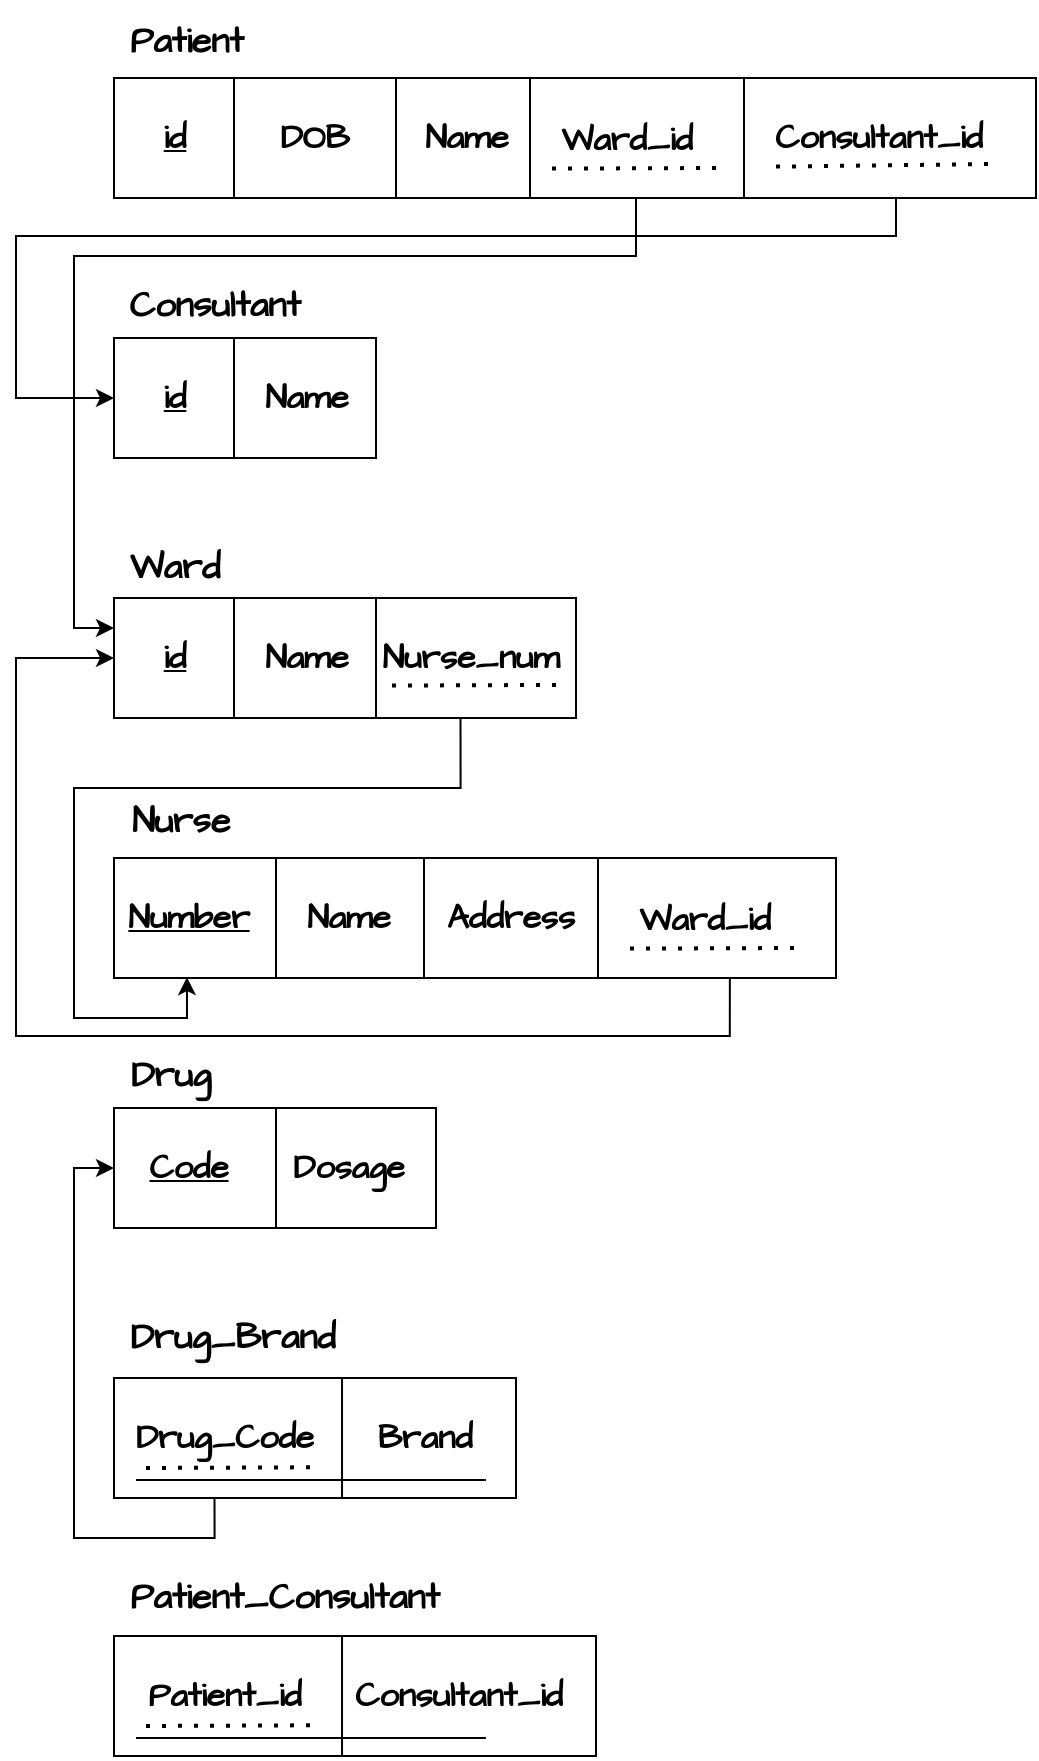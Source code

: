 <mxfile version="24.8.3">
  <diagram id="R2lEEEUBdFMjLlhIrx00" name="Page-1">
    <mxGraphModel dx="1167" dy="632" grid="1" gridSize="10" guides="1" tooltips="1" connect="1" arrows="1" fold="1" page="1" pageScale="1" pageWidth="850" pageHeight="1100" math="0" shadow="0" extFonts="Permanent Marker^https://fonts.googleapis.com/css?family=Permanent+Marker">
      <root>
        <mxCell id="0" />
        <mxCell id="1" parent="0" />
        <mxCell id="RnRT4OO264XmgmjiF1xj-62" style="edgeStyle=orthogonalEdgeStyle;rounded=0;orthogonalLoop=1;jettySize=auto;html=1;exitX=0.75;exitY=1;exitDx=0;exitDy=0;entryX=0;entryY=0.25;entryDx=0;entryDy=0;" edge="1" parent="1" source="RnRT4OO264XmgmjiF1xj-3" target="RnRT4OO264XmgmjiF1xj-21">
          <mxGeometry relative="1" as="geometry">
            <Array as="points">
              <mxPoint x="380" y="171" />
              <mxPoint x="380" y="200" />
              <mxPoint x="99" y="200" />
              <mxPoint x="99" y="386" />
            </Array>
          </mxGeometry>
        </mxCell>
        <mxCell id="RnRT4OO264XmgmjiF1xj-68" style="edgeStyle=orthogonalEdgeStyle;rounded=0;orthogonalLoop=1;jettySize=auto;html=1;exitX=0.75;exitY=1;exitDx=0;exitDy=0;entryX=0;entryY=0.5;entryDx=0;entryDy=0;" edge="1" parent="1" source="RnRT4OO264XmgmjiF1xj-3" target="RnRT4OO264XmgmjiF1xj-14">
          <mxGeometry relative="1" as="geometry">
            <Array as="points">
              <mxPoint x="510" y="171" />
              <mxPoint x="510" y="190" />
              <mxPoint x="70" y="190" />
              <mxPoint x="70" y="271" />
            </Array>
          </mxGeometry>
        </mxCell>
        <mxCell id="RnRT4OO264XmgmjiF1xj-3" value="" style="rounded=0;whiteSpace=wrap;html=1;fontFamily=Architects Daughter;fontSource=https%3A%2F%2Ffonts.googleapis.com%2Fcss%3Ffamily%3DArchitects%2BDaughter;" vertex="1" parent="1">
          <mxGeometry x="119" y="111" width="461" height="60" as="geometry" />
        </mxCell>
        <mxCell id="RnRT4OO264XmgmjiF1xj-4" value="" style="endArrow=none;html=1;rounded=0;fontFamily=Architects Daughter;fontSource=https%3A%2F%2Ffonts.googleapis.com%2Fcss%3Ffamily%3DArchitects%2BDaughter;" edge="1" parent="1">
          <mxGeometry width="50" height="50" relative="1" as="geometry">
            <mxPoint x="179" y="171" as="sourcePoint" />
            <mxPoint x="179" y="111" as="targetPoint" />
          </mxGeometry>
        </mxCell>
        <mxCell id="RnRT4OO264XmgmjiF1xj-6" value="&lt;font style=&quot;font-size: 18px;&quot;&gt;&lt;b style=&quot;font-size: 18px;&quot;&gt;Patient&lt;/b&gt;&lt;/font&gt;" style="text;html=1;align=center;verticalAlign=middle;resizable=0;points=[];autosize=1;strokeColor=none;fillColor=none;fontFamily=Architects Daughter;fontSource=https%3A%2F%2Ffonts.googleapis.com%2Fcss%3Ffamily%3DArchitects%2BDaughter;fontSize=18;" vertex="1" parent="1">
          <mxGeometry x="115" y="72" width="80" height="40" as="geometry" />
        </mxCell>
        <mxCell id="RnRT4OO264XmgmjiF1xj-7" value="&lt;font style=&quot;font-size: 17px;&quot;&gt;&lt;b&gt;id&lt;/b&gt;&lt;/font&gt;" style="text;html=1;align=center;verticalAlign=middle;resizable=0;points=[];autosize=1;strokeColor=none;fillColor=none;fontStyle=4;fontFamily=Architects Daughter;fontSource=https%3A%2F%2Ffonts.googleapis.com%2Fcss%3Ffamily%3DArchitects%2BDaughter;" vertex="1" parent="1">
          <mxGeometry x="134" y="126" width="30" height="30" as="geometry" />
        </mxCell>
        <mxCell id="RnRT4OO264XmgmjiF1xj-8" value="&lt;font style=&quot;font-size: 17px;&quot;&gt;&lt;b&gt;DOB&lt;/b&gt;&lt;/font&gt;" style="text;html=1;align=center;verticalAlign=middle;resizable=0;points=[];autosize=1;strokeColor=none;fillColor=none;fontFamily=Architects Daughter;fontSource=https%3A%2F%2Ffonts.googleapis.com%2Fcss%3Ffamily%3DArchitects%2BDaughter;" vertex="1" parent="1">
          <mxGeometry x="189" y="126" width="60" height="30" as="geometry" />
        </mxCell>
        <mxCell id="RnRT4OO264XmgmjiF1xj-9" value="" style="endArrow=none;html=1;rounded=0;fontFamily=Architects Daughter;fontSource=https%3A%2F%2Ffonts.googleapis.com%2Fcss%3Ffamily%3DArchitects%2BDaughter;" edge="1" parent="1">
          <mxGeometry width="50" height="50" relative="1" as="geometry">
            <mxPoint x="260" y="171" as="sourcePoint" />
            <mxPoint x="260" y="111" as="targetPoint" />
          </mxGeometry>
        </mxCell>
        <mxCell id="RnRT4OO264XmgmjiF1xj-12" value="&lt;font style=&quot;font-size: 17px;&quot;&gt;&lt;b&gt;Name&lt;/b&gt;&lt;/font&gt;" style="text;html=1;align=center;verticalAlign=middle;resizable=0;points=[];autosize=1;strokeColor=none;fillColor=none;fontFamily=Architects Daughter;fontSource=https%3A%2F%2Ffonts.googleapis.com%2Fcss%3Ffamily%3DArchitects%2BDaughter;" vertex="1" parent="1">
          <mxGeometry x="260" y="126" width="70" height="30" as="geometry" />
        </mxCell>
        <mxCell id="RnRT4OO264XmgmjiF1xj-14" value="" style="rounded=0;whiteSpace=wrap;html=1;fontFamily=Architects Daughter;fontSource=https%3A%2F%2Ffonts.googleapis.com%2Fcss%3Ffamily%3DArchitects%2BDaughter;" vertex="1" parent="1">
          <mxGeometry x="119" y="241" width="131" height="60" as="geometry" />
        </mxCell>
        <mxCell id="RnRT4OO264XmgmjiF1xj-15" value="" style="endArrow=none;html=1;rounded=0;fontFamily=Architects Daughter;fontSource=https%3A%2F%2Ffonts.googleapis.com%2Fcss%3Ffamily%3DArchitects%2BDaughter;" edge="1" parent="1">
          <mxGeometry width="50" height="50" relative="1" as="geometry">
            <mxPoint x="179" y="301" as="sourcePoint" />
            <mxPoint x="179" y="241" as="targetPoint" />
          </mxGeometry>
        </mxCell>
        <mxCell id="RnRT4OO264XmgmjiF1xj-16" value="&lt;span style=&quot;font-size: 18px;&quot;&gt;&lt;b style=&quot;font-size: 18px;&quot;&gt;Consultant&lt;/b&gt;&lt;/span&gt;" style="text;html=1;align=center;verticalAlign=middle;resizable=0;points=[];autosize=1;strokeColor=none;fillColor=none;fontFamily=Architects Daughter;fontSource=https%3A%2F%2Ffonts.googleapis.com%2Fcss%3Ffamily%3DArchitects%2BDaughter;fontSize=18;" vertex="1" parent="1">
          <mxGeometry x="114" y="204" width="110" height="40" as="geometry" />
        </mxCell>
        <mxCell id="RnRT4OO264XmgmjiF1xj-17" value="&lt;font style=&quot;font-size: 17px;&quot;&gt;&lt;b&gt;id&lt;/b&gt;&lt;/font&gt;" style="text;html=1;align=center;verticalAlign=middle;resizable=0;points=[];autosize=1;strokeColor=none;fillColor=none;fontStyle=4;fontFamily=Architects Daughter;fontSource=https%3A%2F%2Ffonts.googleapis.com%2Fcss%3Ffamily%3DArchitects%2BDaughter;" vertex="1" parent="1">
          <mxGeometry x="134" y="256" width="30" height="30" as="geometry" />
        </mxCell>
        <mxCell id="RnRT4OO264XmgmjiF1xj-20" value="&lt;font style=&quot;font-size: 17px;&quot;&gt;&lt;b&gt;Name&lt;/b&gt;&lt;/font&gt;" style="text;html=1;align=center;verticalAlign=middle;resizable=0;points=[];autosize=1;strokeColor=none;fillColor=none;fontFamily=Architects Daughter;fontSource=https%3A%2F%2Ffonts.googleapis.com%2Fcss%3Ffamily%3DArchitects%2BDaughter;" vertex="1" parent="1">
          <mxGeometry x="180" y="256" width="70" height="30" as="geometry" />
        </mxCell>
        <mxCell id="RnRT4OO264XmgmjiF1xj-21" value="" style="rounded=0;whiteSpace=wrap;html=1;fontFamily=Architects Daughter;fontSource=https%3A%2F%2Ffonts.googleapis.com%2Fcss%3Ffamily%3DArchitects%2BDaughter;" vertex="1" parent="1">
          <mxGeometry x="119" y="371" width="231" height="60" as="geometry" />
        </mxCell>
        <mxCell id="RnRT4OO264XmgmjiF1xj-22" value="" style="endArrow=none;html=1;rounded=0;fontFamily=Architects Daughter;fontSource=https%3A%2F%2Ffonts.googleapis.com%2Fcss%3Ffamily%3DArchitects%2BDaughter;" edge="1" parent="1">
          <mxGeometry width="50" height="50" relative="1" as="geometry">
            <mxPoint x="179" y="431" as="sourcePoint" />
            <mxPoint x="179" y="371" as="targetPoint" />
          </mxGeometry>
        </mxCell>
        <mxCell id="RnRT4OO264XmgmjiF1xj-23" value="&lt;span style=&quot;font-size: 18px;&quot;&gt;&lt;b style=&quot;font-size: 18px;&quot;&gt;Ward&lt;/b&gt;&lt;/span&gt;" style="text;html=1;align=center;verticalAlign=middle;resizable=0;points=[];autosize=1;strokeColor=none;fillColor=none;fontFamily=Architects Daughter;fontSource=https%3A%2F%2Ffonts.googleapis.com%2Fcss%3Ffamily%3DArchitects%2BDaughter;fontSize=18;" vertex="1" parent="1">
          <mxGeometry x="114" y="335" width="70" height="40" as="geometry" />
        </mxCell>
        <mxCell id="RnRT4OO264XmgmjiF1xj-24" value="&lt;font style=&quot;font-size: 17px;&quot;&gt;&lt;b&gt;id&lt;/b&gt;&lt;/font&gt;" style="text;html=1;align=center;verticalAlign=middle;resizable=0;points=[];autosize=1;strokeColor=none;fillColor=none;fontStyle=4;fontFamily=Architects Daughter;fontSource=https%3A%2F%2Ffonts.googleapis.com%2Fcss%3Ffamily%3DArchitects%2BDaughter;" vertex="1" parent="1">
          <mxGeometry x="134" y="386" width="30" height="30" as="geometry" />
        </mxCell>
        <mxCell id="RnRT4OO264XmgmjiF1xj-25" value="&lt;font style=&quot;font-size: 17px;&quot;&gt;&lt;b&gt;Name&lt;/b&gt;&lt;/font&gt;" style="text;html=1;align=center;verticalAlign=middle;resizable=0;points=[];autosize=1;strokeColor=none;fillColor=none;fontFamily=Architects Daughter;fontSource=https%3A%2F%2Ffonts.googleapis.com%2Fcss%3Ffamily%3DArchitects%2BDaughter;" vertex="1" parent="1">
          <mxGeometry x="180" y="386" width="70" height="30" as="geometry" />
        </mxCell>
        <mxCell id="RnRT4OO264XmgmjiF1xj-57" style="edgeStyle=orthogonalEdgeStyle;rounded=0;orthogonalLoop=1;jettySize=auto;html=1;exitX=0.853;exitY=0.967;exitDx=0;exitDy=0;entryX=0;entryY=0.5;entryDx=0;entryDy=0;exitPerimeter=0;" edge="1" parent="1" source="RnRT4OO264XmgmjiF1xj-26" target="RnRT4OO264XmgmjiF1xj-21">
          <mxGeometry relative="1" as="geometry">
            <Array as="points">
              <mxPoint x="427" y="590" />
              <mxPoint x="70" y="590" />
              <mxPoint x="70" y="401" />
            </Array>
          </mxGeometry>
        </mxCell>
        <mxCell id="RnRT4OO264XmgmjiF1xj-26" value="" style="rounded=0;whiteSpace=wrap;html=1;fontFamily=Architects Daughter;fontSource=https%3A%2F%2Ffonts.googleapis.com%2Fcss%3Ffamily%3DArchitects%2BDaughter;" vertex="1" parent="1">
          <mxGeometry x="119" y="501" width="361" height="60" as="geometry" />
        </mxCell>
        <mxCell id="RnRT4OO264XmgmjiF1xj-27" value="" style="endArrow=none;html=1;rounded=0;fontFamily=Architects Daughter;fontSource=https%3A%2F%2Ffonts.googleapis.com%2Fcss%3Ffamily%3DArchitects%2BDaughter;" edge="1" parent="1">
          <mxGeometry width="50" height="50" relative="1" as="geometry">
            <mxPoint x="200" y="561" as="sourcePoint" />
            <mxPoint x="200" y="501" as="targetPoint" />
          </mxGeometry>
        </mxCell>
        <mxCell id="RnRT4OO264XmgmjiF1xj-28" value="&lt;span style=&quot;font-size: 18px;&quot;&gt;&lt;b style=&quot;font-size: 18px;&quot;&gt;Nurse&lt;/b&gt;&lt;/span&gt;" style="text;html=1;align=center;verticalAlign=middle;resizable=0;points=[];autosize=1;strokeColor=none;fillColor=none;fontFamily=Architects Daughter;fontSource=https%3A%2F%2Ffonts.googleapis.com%2Fcss%3Ffamily%3DArchitects%2BDaughter;fontSize=18;" vertex="1" parent="1">
          <mxGeometry x="117" y="462" width="70" height="40" as="geometry" />
        </mxCell>
        <mxCell id="RnRT4OO264XmgmjiF1xj-29" value="&lt;font style=&quot;font-size: 17px;&quot;&gt;&lt;b&gt;Number&lt;/b&gt;&lt;/font&gt;" style="text;html=1;align=center;verticalAlign=middle;resizable=0;points=[];autosize=1;strokeColor=none;fillColor=none;fontStyle=4;fontFamily=Architects Daughter;fontSource=https%3A%2F%2Ffonts.googleapis.com%2Fcss%3Ffamily%3DArchitects%2BDaughter;" vertex="1" parent="1">
          <mxGeometry x="116" y="516" width="80" height="30" as="geometry" />
        </mxCell>
        <mxCell id="RnRT4OO264XmgmjiF1xj-30" value="&lt;font style=&quot;font-size: 17px;&quot;&gt;&lt;b&gt;Name&lt;/b&gt;&lt;/font&gt;" style="text;html=1;align=center;verticalAlign=middle;resizable=0;points=[];autosize=1;strokeColor=none;fillColor=none;fontFamily=Architects Daughter;fontSource=https%3A%2F%2Ffonts.googleapis.com%2Fcss%3Ffamily%3DArchitects%2BDaughter;" vertex="1" parent="1">
          <mxGeometry x="201" y="516" width="70" height="30" as="geometry" />
        </mxCell>
        <mxCell id="RnRT4OO264XmgmjiF1xj-31" value="" style="endArrow=none;html=1;rounded=0;fontFamily=Architects Daughter;fontSource=https%3A%2F%2Ffonts.googleapis.com%2Fcss%3Ffamily%3DArchitects%2BDaughter;" edge="1" parent="1">
          <mxGeometry width="50" height="50" relative="1" as="geometry">
            <mxPoint x="274" y="561" as="sourcePoint" />
            <mxPoint x="274" y="501" as="targetPoint" />
          </mxGeometry>
        </mxCell>
        <mxCell id="RnRT4OO264XmgmjiF1xj-32" value="&lt;font style=&quot;font-size: 17px;&quot;&gt;&lt;b&gt;Address&lt;/b&gt;&lt;/font&gt;" style="text;html=1;align=center;verticalAlign=middle;resizable=0;points=[];autosize=1;strokeColor=none;fillColor=none;fontFamily=Architects Daughter;fontSource=https%3A%2F%2Ffonts.googleapis.com%2Fcss%3Ffamily%3DArchitects%2BDaughter;" vertex="1" parent="1">
          <mxGeometry x="272" y="516" width="90" height="30" as="geometry" />
        </mxCell>
        <mxCell id="RnRT4OO264XmgmjiF1xj-33" value="" style="rounded=0;whiteSpace=wrap;html=1;fontFamily=Architects Daughter;fontSource=https%3A%2F%2Ffonts.googleapis.com%2Fcss%3Ffamily%3DArchitects%2BDaughter;" vertex="1" parent="1">
          <mxGeometry x="119" y="626" width="161" height="60" as="geometry" />
        </mxCell>
        <mxCell id="RnRT4OO264XmgmjiF1xj-34" value="" style="endArrow=none;html=1;rounded=0;fontFamily=Architects Daughter;fontSource=https%3A%2F%2Ffonts.googleapis.com%2Fcss%3Ffamily%3DArchitects%2BDaughter;" edge="1" parent="1">
          <mxGeometry width="50" height="50" relative="1" as="geometry">
            <mxPoint x="200" y="686" as="sourcePoint" />
            <mxPoint x="200" y="626" as="targetPoint" />
          </mxGeometry>
        </mxCell>
        <mxCell id="RnRT4OO264XmgmjiF1xj-35" value="&lt;font style=&quot;font-size: 17px;&quot;&gt;&lt;b&gt;Code&lt;/b&gt;&lt;/font&gt;" style="text;html=1;align=center;verticalAlign=middle;resizable=0;points=[];autosize=1;strokeColor=none;fillColor=none;fontStyle=4;fontFamily=Architects Daughter;fontSource=https%3A%2F%2Ffonts.googleapis.com%2Fcss%3Ffamily%3DArchitects%2BDaughter;" vertex="1" parent="1">
          <mxGeometry x="126" y="641" width="60" height="30" as="geometry" />
        </mxCell>
        <mxCell id="RnRT4OO264XmgmjiF1xj-36" value="&lt;font style=&quot;font-size: 17px;&quot;&gt;&lt;b&gt;Dosage&lt;/b&gt;&lt;/font&gt;" style="text;html=1;align=center;verticalAlign=middle;resizable=0;points=[];autosize=1;strokeColor=none;fillColor=none;fontFamily=Architects Daughter;fontSource=https%3A%2F%2Ffonts.googleapis.com%2Fcss%3Ffamily%3DArchitects%2BDaughter;" vertex="1" parent="1">
          <mxGeometry x="196" y="641" width="80" height="30" as="geometry" />
        </mxCell>
        <mxCell id="RnRT4OO264XmgmjiF1xj-39" value="&lt;span style=&quot;font-size: 18px;&quot;&gt;&lt;b style=&quot;font-size: 18px;&quot;&gt;Drug&lt;/b&gt;&lt;/span&gt;" style="text;html=1;align=center;verticalAlign=middle;resizable=0;points=[];autosize=1;strokeColor=none;fillColor=none;fontFamily=Architects Daughter;fontSource=https%3A%2F%2Ffonts.googleapis.com%2Fcss%3Ffamily%3DArchitects%2BDaughter;fontSize=18;" vertex="1" parent="1">
          <mxGeometry x="117" y="589" width="60" height="40" as="geometry" />
        </mxCell>
        <mxCell id="RnRT4OO264XmgmjiF1xj-47" style="edgeStyle=orthogonalEdgeStyle;rounded=0;orthogonalLoop=1;jettySize=auto;html=1;exitX=0.25;exitY=1;exitDx=0;exitDy=0;entryX=0;entryY=0.5;entryDx=0;entryDy=0;" edge="1" parent="1" source="RnRT4OO264XmgmjiF1xj-40" target="RnRT4OO264XmgmjiF1xj-33">
          <mxGeometry relative="1" as="geometry" />
        </mxCell>
        <mxCell id="RnRT4OO264XmgmjiF1xj-40" value="" style="rounded=0;whiteSpace=wrap;html=1;fontFamily=Architects Daughter;fontSource=https%3A%2F%2Ffonts.googleapis.com%2Fcss%3Ffamily%3DArchitects%2BDaughter;" vertex="1" parent="1">
          <mxGeometry x="119" y="761" width="201" height="60" as="geometry" />
        </mxCell>
        <mxCell id="RnRT4OO264XmgmjiF1xj-41" value="" style="endArrow=none;html=1;rounded=0;fontFamily=Architects Daughter;fontSource=https%3A%2F%2Ffonts.googleapis.com%2Fcss%3Ffamily%3DArchitects%2BDaughter;" edge="1" parent="1">
          <mxGeometry width="50" height="50" relative="1" as="geometry">
            <mxPoint x="233.02" y="821" as="sourcePoint" />
            <mxPoint x="233.02" y="761" as="targetPoint" />
          </mxGeometry>
        </mxCell>
        <mxCell id="RnRT4OO264XmgmjiF1xj-42" value="&lt;font style=&quot;font-size: 17px;&quot;&gt;&lt;b&gt;Drug_Code&lt;/b&gt;&lt;/font&gt;" style="text;html=1;align=center;verticalAlign=middle;resizable=0;points=[];autosize=1;strokeColor=none;fillColor=none;fontStyle=0;fontFamily=Architects Daughter;fontSource=https%3A%2F%2Ffonts.googleapis.com%2Fcss%3Ffamily%3DArchitects%2BDaughter;" vertex="1" parent="1">
          <mxGeometry x="119" y="776" width="110" height="30" as="geometry" />
        </mxCell>
        <mxCell id="RnRT4OO264XmgmjiF1xj-43" value="&lt;font style=&quot;font-size: 17px;&quot;&gt;&lt;b&gt;Brand&lt;/b&gt;&lt;/font&gt;" style="text;html=1;align=center;verticalAlign=middle;resizable=0;points=[];autosize=1;strokeColor=none;fillColor=none;fontFamily=Architects Daughter;fontSource=https%3A%2F%2Ffonts.googleapis.com%2Fcss%3Ffamily%3DArchitects%2BDaughter;" vertex="1" parent="1">
          <mxGeometry x="239" y="776" width="70" height="30" as="geometry" />
        </mxCell>
        <mxCell id="RnRT4OO264XmgmjiF1xj-44" value="&lt;span style=&quot;font-size: 18px;&quot;&gt;&lt;b style=&quot;font-size: 18px;&quot;&gt;Drug_Brand&lt;/b&gt;&lt;/span&gt;" style="text;html=1;align=center;verticalAlign=middle;resizable=0;points=[];autosize=1;strokeColor=none;fillColor=none;fontFamily=Architects Daughter;fontSource=https%3A%2F%2Ffonts.googleapis.com%2Fcss%3Ffamily%3DArchitects%2BDaughter;fontSize=18;" vertex="1" parent="1">
          <mxGeometry x="113" y="720" width="130" height="40" as="geometry" />
        </mxCell>
        <mxCell id="RnRT4OO264XmgmjiF1xj-45" value="" style="endArrow=none;dashed=1;html=1;dashPattern=1 3;strokeWidth=2;rounded=0;entryX=0.916;entryY=1.121;entryDx=0;entryDy=0;entryPerimeter=0;" edge="1" parent="1">
          <mxGeometry width="50" height="50" relative="1" as="geometry">
            <mxPoint x="135" y="806" as="sourcePoint" />
            <mxPoint x="220.76" y="805.63" as="targetPoint" />
          </mxGeometry>
        </mxCell>
        <mxCell id="RnRT4OO264XmgmjiF1xj-46" value="" style="endArrow=none;html=1;rounded=0;entryX=0.95;entryY=0.9;entryDx=0;entryDy=0;entryPerimeter=0;" edge="1" parent="1">
          <mxGeometry width="50" height="50" relative="1" as="geometry">
            <mxPoint x="130" y="812" as="sourcePoint" />
            <mxPoint x="304.95" y="812" as="targetPoint" />
          </mxGeometry>
        </mxCell>
        <mxCell id="RnRT4OO264XmgmjiF1xj-48" value="" style="endArrow=none;html=1;rounded=0;fontFamily=Architects Daughter;fontSource=https%3A%2F%2Ffonts.googleapis.com%2Fcss%3Ffamily%3DArchitects%2BDaughter;" edge="1" parent="1">
          <mxGeometry width="50" height="50" relative="1" as="geometry">
            <mxPoint x="250" y="431" as="sourcePoint" />
            <mxPoint x="250" y="371" as="targetPoint" />
          </mxGeometry>
        </mxCell>
        <mxCell id="RnRT4OO264XmgmjiF1xj-49" value="&lt;font style=&quot;font-size: 17px;&quot;&gt;&lt;b&gt;Nurse_num&lt;/b&gt;&lt;/font&gt;" style="text;html=1;align=center;verticalAlign=middle;resizable=0;points=[];autosize=1;strokeColor=none;fillColor=none;fontFamily=Architects Daughter;fontSource=https%3A%2F%2Ffonts.googleapis.com%2Fcss%3Ffamily%3DArchitects%2BDaughter;" vertex="1" parent="1">
          <mxGeometry x="242" y="386" width="110" height="30" as="geometry" />
        </mxCell>
        <mxCell id="RnRT4OO264XmgmjiF1xj-50" value="" style="endArrow=none;dashed=1;html=1;dashPattern=1 3;strokeWidth=2;rounded=0;entryX=0.919;entryY=0.949;entryDx=0;entryDy=0;entryPerimeter=0;" edge="1" parent="1">
          <mxGeometry width="50" height="50" relative="1" as="geometry">
            <mxPoint x="258" y="414.78" as="sourcePoint" />
            <mxPoint x="340.09" y="414.47" as="targetPoint" />
          </mxGeometry>
        </mxCell>
        <mxCell id="RnRT4OO264XmgmjiF1xj-52" style="edgeStyle=orthogonalEdgeStyle;rounded=0;orthogonalLoop=1;jettySize=auto;html=1;exitX=0.75;exitY=1;exitDx=0;exitDy=0;entryX=0.101;entryY=0.993;entryDx=0;entryDy=0;entryPerimeter=0;" edge="1" parent="1" source="RnRT4OO264XmgmjiF1xj-21" target="RnRT4OO264XmgmjiF1xj-26">
          <mxGeometry relative="1" as="geometry" />
        </mxCell>
        <mxCell id="RnRT4OO264XmgmjiF1xj-54" value="&lt;span style=&quot;font-size: 17px;&quot;&gt;&lt;b&gt;Ward_id&lt;/b&gt;&lt;/span&gt;" style="text;html=1;align=center;verticalAlign=middle;resizable=0;points=[];autosize=1;strokeColor=none;fillColor=none;fontFamily=Architects Daughter;fontSource=https%3A%2F%2Ffonts.googleapis.com%2Fcss%3Ffamily%3DArchitects%2BDaughter;" vertex="1" parent="1">
          <mxGeometry x="369" y="517" width="90" height="30" as="geometry" />
        </mxCell>
        <mxCell id="RnRT4OO264XmgmjiF1xj-55" value="" style="endArrow=none;html=1;rounded=0;fontFamily=Architects Daughter;fontSource=https%3A%2F%2Ffonts.googleapis.com%2Fcss%3Ffamily%3DArchitects%2BDaughter;" edge="1" parent="1">
          <mxGeometry width="50" height="50" relative="1" as="geometry">
            <mxPoint x="361" y="561" as="sourcePoint" />
            <mxPoint x="361" y="501" as="targetPoint" />
          </mxGeometry>
        </mxCell>
        <mxCell id="RnRT4OO264XmgmjiF1xj-56" value="" style="endArrow=none;dashed=1;html=1;dashPattern=1 3;strokeWidth=2;rounded=0;entryX=0.919;entryY=0.949;entryDx=0;entryDy=0;entryPerimeter=0;" edge="1" parent="1">
          <mxGeometry width="50" height="50" relative="1" as="geometry">
            <mxPoint x="377" y="546.31" as="sourcePoint" />
            <mxPoint x="459.09" y="546" as="targetPoint" />
          </mxGeometry>
        </mxCell>
        <mxCell id="RnRT4OO264XmgmjiF1xj-58" value="" style="endArrow=none;dashed=1;html=1;dashPattern=1 3;strokeWidth=2;rounded=0;entryX=0.919;entryY=0.949;entryDx=0;entryDy=0;entryPerimeter=0;" edge="1" parent="1">
          <mxGeometry width="50" height="50" relative="1" as="geometry">
            <mxPoint x="338" y="156.31" as="sourcePoint" />
            <mxPoint x="420.09" y="156" as="targetPoint" />
          </mxGeometry>
        </mxCell>
        <mxCell id="RnRT4OO264XmgmjiF1xj-59" value="&lt;span style=&quot;font-size: 17px;&quot;&gt;&lt;b&gt;Ward_id&lt;/b&gt;&lt;/span&gt;" style="text;html=1;align=center;verticalAlign=middle;resizable=0;points=[];autosize=1;strokeColor=none;fillColor=none;fontFamily=Architects Daughter;fontSource=https%3A%2F%2Ffonts.googleapis.com%2Fcss%3Ffamily%3DArchitects%2BDaughter;" vertex="1" parent="1">
          <mxGeometry x="330" y="127" width="90" height="30" as="geometry" />
        </mxCell>
        <mxCell id="RnRT4OO264XmgmjiF1xj-61" value="" style="endArrow=none;html=1;rounded=0;fontFamily=Architects Daughter;fontSource=https%3A%2F%2Ffonts.googleapis.com%2Fcss%3Ffamily%3DArchitects%2BDaughter;" edge="1" parent="1">
          <mxGeometry width="50" height="50" relative="1" as="geometry">
            <mxPoint x="327" y="171" as="sourcePoint" />
            <mxPoint x="327" y="111" as="targetPoint" />
          </mxGeometry>
        </mxCell>
        <mxCell id="RnRT4OO264XmgmjiF1xj-64" value="" style="endArrow=none;dashed=1;html=1;dashPattern=1 3;strokeWidth=2;rounded=0;entryX=0.919;entryY=0.949;entryDx=0;entryDy=0;entryPerimeter=0;" edge="1" parent="1">
          <mxGeometry width="50" height="50" relative="1" as="geometry">
            <mxPoint x="532.09" y="155" as="sourcePoint" />
            <mxPoint x="532.09" y="155" as="targetPoint" />
          </mxGeometry>
        </mxCell>
        <mxCell id="RnRT4OO264XmgmjiF1xj-66" value="" style="endArrow=none;html=1;rounded=0;fontFamily=Architects Daughter;fontSource=https%3A%2F%2Ffonts.googleapis.com%2Fcss%3Ffamily%3DArchitects%2BDaughter;" edge="1" parent="1">
          <mxGeometry width="50" height="50" relative="1" as="geometry">
            <mxPoint x="434" y="171" as="sourcePoint" />
            <mxPoint x="434" y="111" as="targetPoint" />
          </mxGeometry>
        </mxCell>
        <mxCell id="RnRT4OO264XmgmjiF1xj-67" value="" style="endArrow=none;dashed=1;html=1;dashPattern=1 3;strokeWidth=2;rounded=0;entryX=0.954;entryY=0.933;entryDx=0;entryDy=0;entryPerimeter=0;" edge="1" parent="1" target="RnRT4OO264XmgmjiF1xj-65">
          <mxGeometry width="50" height="50" relative="1" as="geometry">
            <mxPoint x="450" y="155.31" as="sourcePoint" />
            <mxPoint x="560.47" y="153.47" as="targetPoint" />
          </mxGeometry>
        </mxCell>
        <mxCell id="RnRT4OO264XmgmjiF1xj-65" value="&lt;span style=&quot;font-size: 17px;&quot;&gt;&lt;b&gt;Consultant_id&lt;/b&gt;&lt;/span&gt;" style="text;html=1;align=center;verticalAlign=middle;resizable=0;points=[];autosize=1;strokeColor=none;fillColor=none;fontFamily=Architects Daughter;fontSource=https%3A%2F%2Ffonts.googleapis.com%2Fcss%3Ffamily%3DArchitects%2BDaughter;" vertex="1" parent="1">
          <mxGeometry x="436" y="126" width="130" height="30" as="geometry" />
        </mxCell>
        <mxCell id="RnRT4OO264XmgmjiF1xj-69" value="" style="rounded=0;whiteSpace=wrap;html=1;fontFamily=Architects Daughter;fontSource=https%3A%2F%2Ffonts.googleapis.com%2Fcss%3Ffamily%3DArchitects%2BDaughter;" vertex="1" parent="1">
          <mxGeometry x="119" y="890" width="241" height="60" as="geometry" />
        </mxCell>
        <mxCell id="RnRT4OO264XmgmjiF1xj-70" value="" style="endArrow=none;html=1;rounded=0;fontFamily=Architects Daughter;fontSource=https%3A%2F%2Ffonts.googleapis.com%2Fcss%3Ffamily%3DArchitects%2BDaughter;" edge="1" parent="1">
          <mxGeometry width="50" height="50" relative="1" as="geometry">
            <mxPoint x="233.02" y="950" as="sourcePoint" />
            <mxPoint x="233.02" y="890" as="targetPoint" />
          </mxGeometry>
        </mxCell>
        <mxCell id="RnRT4OO264XmgmjiF1xj-71" value="&lt;font style=&quot;font-size: 17px;&quot;&gt;&lt;b&gt;Patient_id&lt;/b&gt;&lt;/font&gt;" style="text;html=1;align=center;verticalAlign=middle;resizable=0;points=[];autosize=1;strokeColor=none;fillColor=none;fontStyle=0;fontFamily=Architects Daughter;fontSource=https%3A%2F%2Ffonts.googleapis.com%2Fcss%3Ffamily%3DArchitects%2BDaughter;" vertex="1" parent="1">
          <mxGeometry x="124" y="905" width="100" height="30" as="geometry" />
        </mxCell>
        <mxCell id="RnRT4OO264XmgmjiF1xj-72" value="&lt;font style=&quot;font-size: 17px;&quot;&gt;&lt;b&gt;Consultant_id&lt;/b&gt;&lt;/font&gt;" style="text;html=1;align=center;verticalAlign=middle;resizable=0;points=[];autosize=1;strokeColor=none;fillColor=none;fontFamily=Architects Daughter;fontSource=https%3A%2F%2Ffonts.googleapis.com%2Fcss%3Ffamily%3DArchitects%2BDaughter;" vertex="1" parent="1">
          <mxGeometry x="226" y="905" width="130" height="30" as="geometry" />
        </mxCell>
        <mxCell id="RnRT4OO264XmgmjiF1xj-73" value="" style="endArrow=none;dashed=1;html=1;dashPattern=1 3;strokeWidth=2;rounded=0;entryX=0.916;entryY=1.121;entryDx=0;entryDy=0;entryPerimeter=0;" edge="1" parent="1">
          <mxGeometry width="50" height="50" relative="1" as="geometry">
            <mxPoint x="135" y="935" as="sourcePoint" />
            <mxPoint x="220.76" y="934.63" as="targetPoint" />
          </mxGeometry>
        </mxCell>
        <mxCell id="RnRT4OO264XmgmjiF1xj-74" value="" style="endArrow=none;html=1;rounded=0;entryX=0.95;entryY=0.9;entryDx=0;entryDy=0;entryPerimeter=0;" edge="1" parent="1">
          <mxGeometry width="50" height="50" relative="1" as="geometry">
            <mxPoint x="130" y="941" as="sourcePoint" />
            <mxPoint x="304.95" y="941" as="targetPoint" />
          </mxGeometry>
        </mxCell>
        <mxCell id="RnRT4OO264XmgmjiF1xj-77" value="&lt;span style=&quot;font-size: 18px;&quot;&gt;&lt;b style=&quot;font-size: 18px;&quot;&gt;Patient_Consultant&lt;/b&gt;&lt;/span&gt;" style="text;html=1;align=center;verticalAlign=middle;resizable=0;points=[];autosize=1;strokeColor=none;fillColor=none;fontFamily=Architects Daughter;fontSource=https%3A%2F%2Ffonts.googleapis.com%2Fcss%3Ffamily%3DArchitects%2BDaughter;fontSize=18;" vertex="1" parent="1">
          <mxGeometry x="114" y="850" width="180" height="40" as="geometry" />
        </mxCell>
      </root>
    </mxGraphModel>
  </diagram>
</mxfile>
